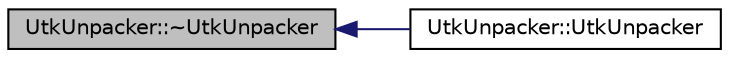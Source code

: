 digraph "UtkUnpacker::~UtkUnpacker"
{
  edge [fontname="Helvetica",fontsize="10",labelfontname="Helvetica",labelfontsize="10"];
  node [fontname="Helvetica",fontsize="10",shape=record];
  rankdir="LR";
  Node1 [label="UtkUnpacker::~UtkUnpacker",height=0.2,width=0.4,color="black", fillcolor="grey75", style="filled", fontcolor="black"];
  Node1 -> Node2 [dir="back",color="midnightblue",fontsize="10",style="solid",fontname="Helvetica"];
  Node2 [label="UtkUnpacker::UtkUnpacker",height=0.2,width=0.4,color="black", fillcolor="white", style="filled",URL="$d4/d48/class_utk_unpacker.html#a9bdcb58a08aa9b338085aa1a147214a5",tooltip="Default constructor that does nothing in particular. "];
}
